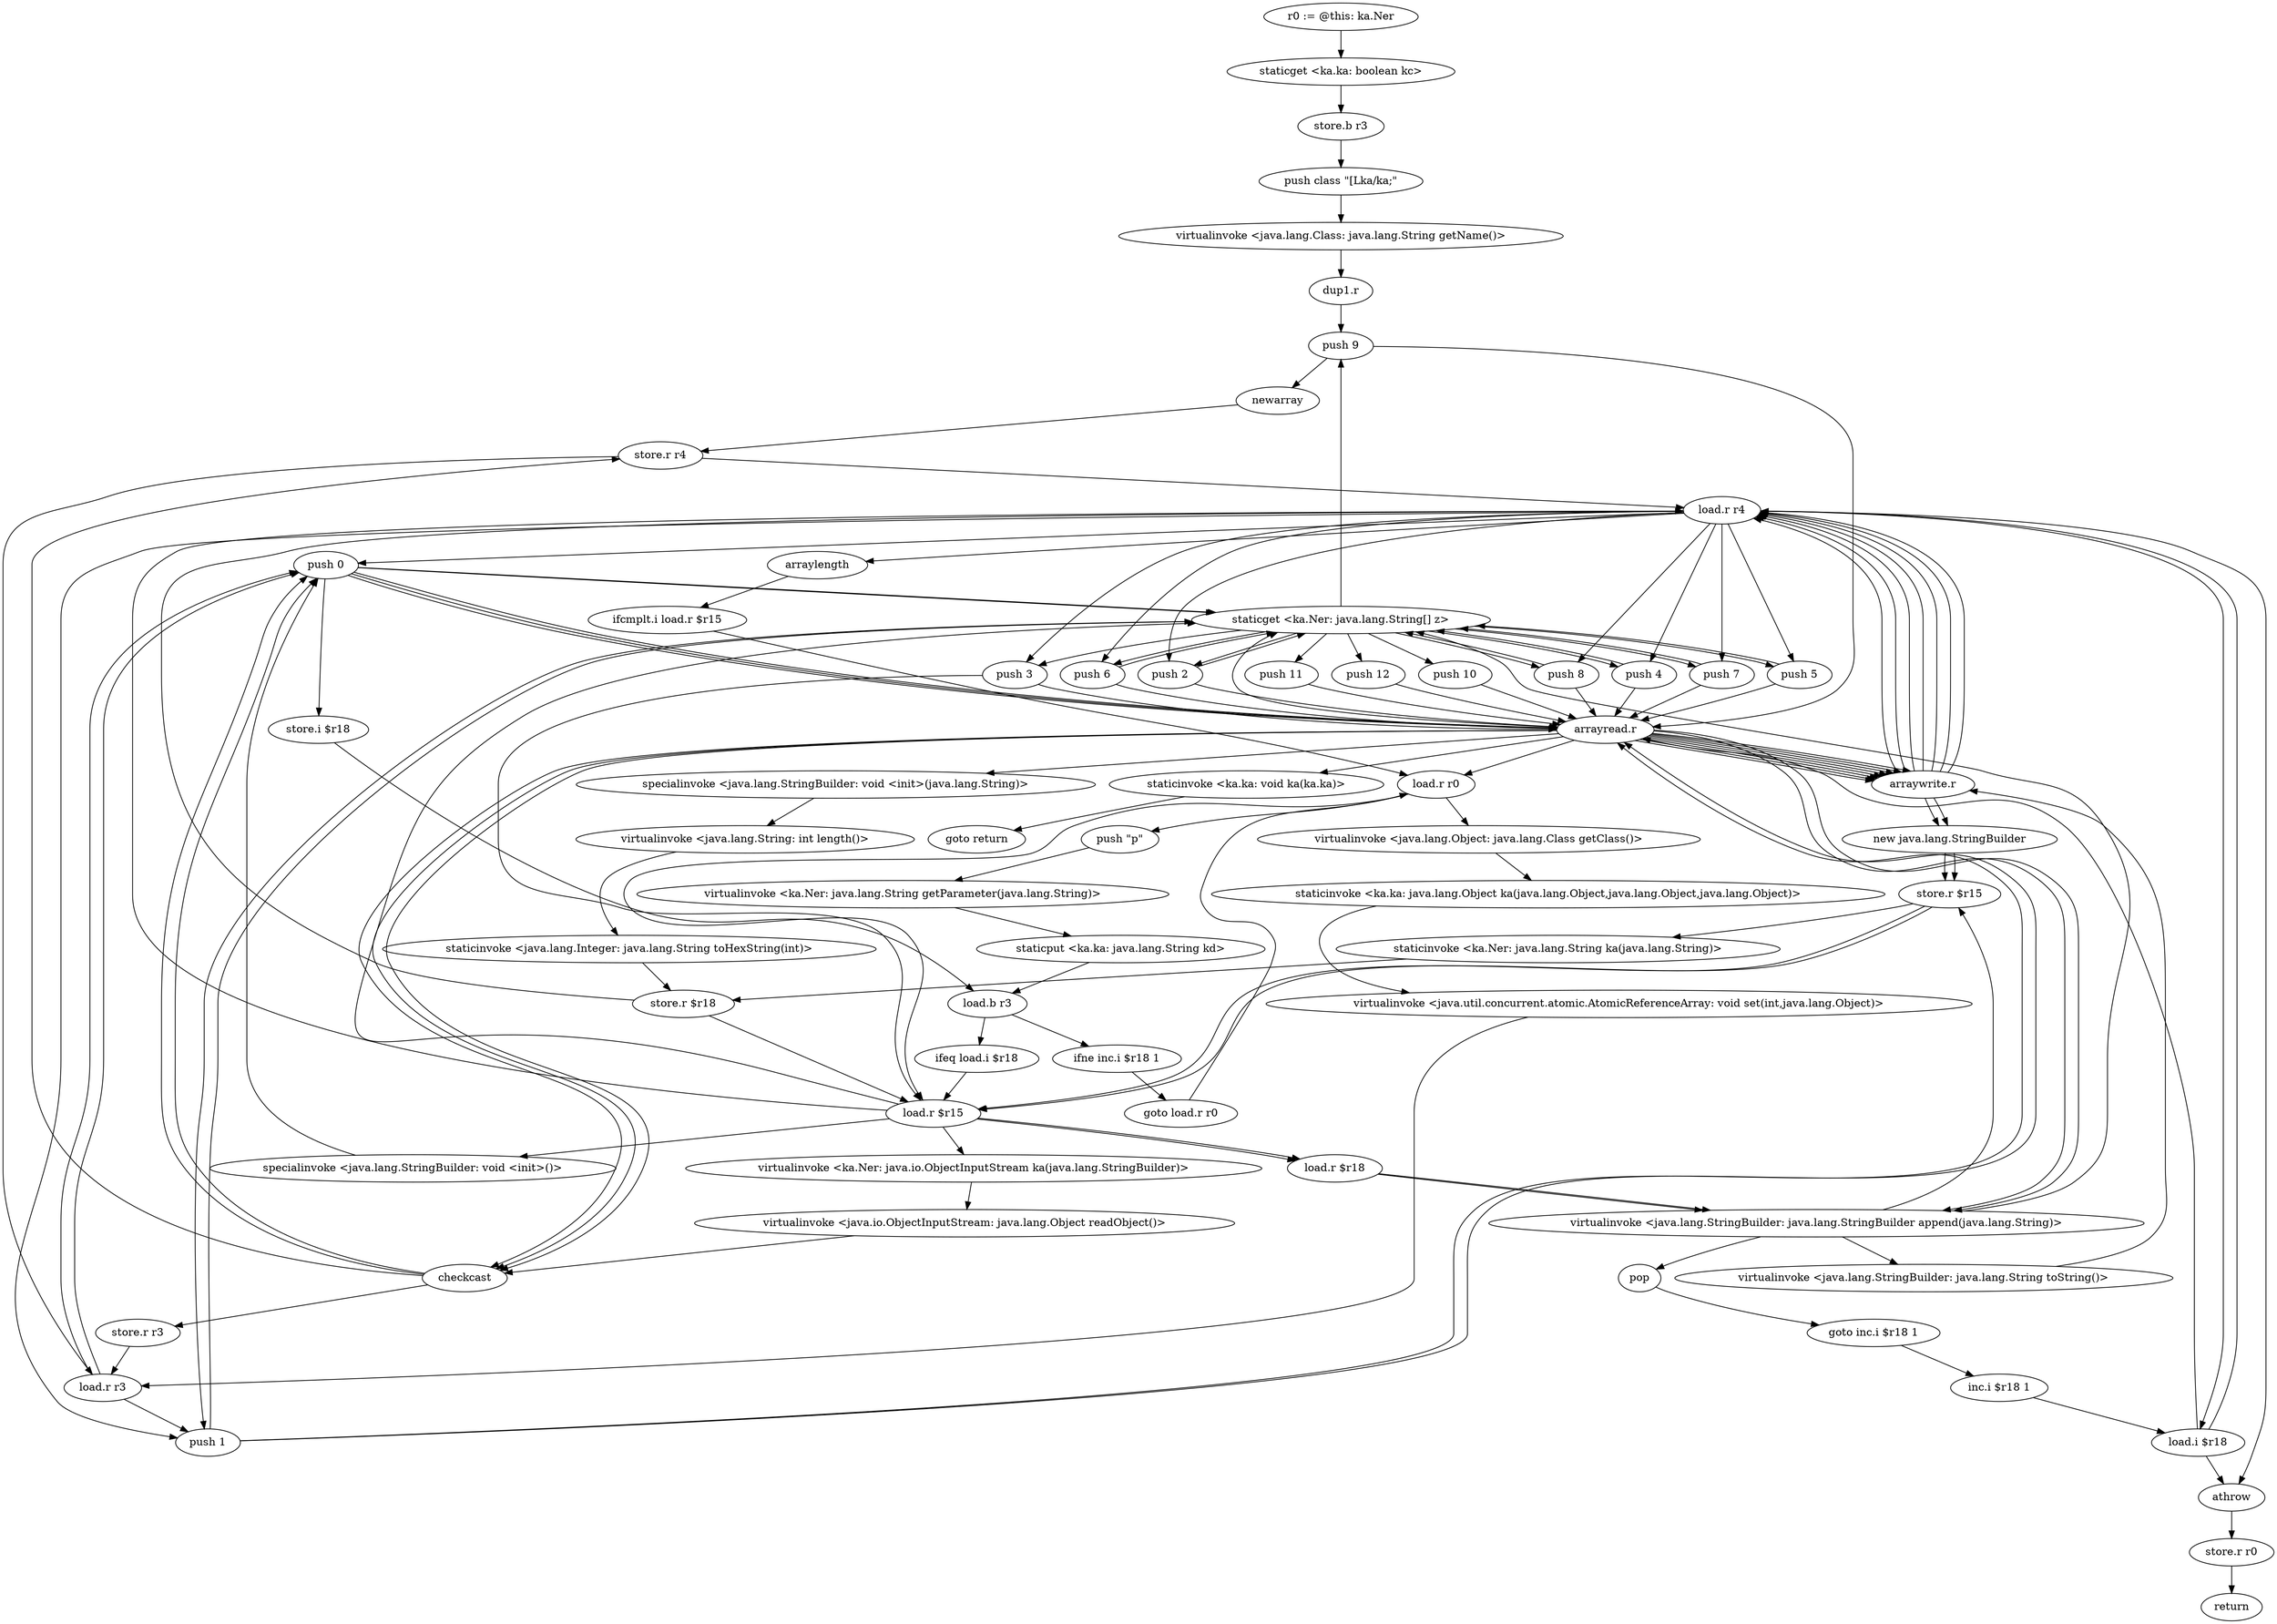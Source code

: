 digraph "" {
    "r0 := @this: ka.Ner"
    "staticget <ka.ka: boolean kc>"
    "r0 := @this: ka.Ner"->"staticget <ka.ka: boolean kc>";
    "store.b r3"
    "staticget <ka.ka: boolean kc>"->"store.b r3";
    "push class \"[Lka/ka;\""
    "store.b r3"->"push class \"[Lka/ka;\"";
    "virtualinvoke <java.lang.Class: java.lang.String getName()>"
    "push class \"[Lka/ka;\""->"virtualinvoke <java.lang.Class: java.lang.String getName()>";
    "dup1.r"
    "virtualinvoke <java.lang.Class: java.lang.String getName()>"->"dup1.r";
    "push 9"
    "dup1.r"->"push 9";
    "newarray"
    "push 9"->"newarray";
    "store.r r4"
    "newarray"->"store.r r4";
    "load.r r4"
    "store.r r4"->"load.r r4";
    "push 0"
    "load.r r4"->"push 0";
    "staticget <ka.Ner: java.lang.String[] z>"
    "push 0"->"staticget <ka.Ner: java.lang.String[] z>";
    "push 5"
    "staticget <ka.Ner: java.lang.String[] z>"->"push 5";
    "arrayread.r"
    "push 5"->"arrayread.r";
    "arraywrite.r"
    "arrayread.r"->"arraywrite.r";
    "arraywrite.r"->"load.r r4";
    "push 1"
    "load.r r4"->"push 1";
    "push 1"->"staticget <ka.Ner: java.lang.String[] z>";
    "push 6"
    "staticget <ka.Ner: java.lang.String[] z>"->"push 6";
    "push 6"->"arrayread.r";
    "arrayread.r"->"arraywrite.r";
    "arraywrite.r"->"load.r r4";
    "push 2"
    "load.r r4"->"push 2";
    "push 2"->"staticget <ka.Ner: java.lang.String[] z>";
    "staticget <ka.Ner: java.lang.String[] z>"->"push 2";
    "push 2"->"arrayread.r";
    "arrayread.r"->"arraywrite.r";
    "new java.lang.StringBuilder"
    "arraywrite.r"->"new java.lang.StringBuilder";
    "store.r $r15"
    "new java.lang.StringBuilder"->"store.r $r15";
    "load.r $r15"
    "store.r $r15"->"load.r $r15";
    "load.r $r15"->"staticget <ka.Ner: java.lang.String[] z>";
    "push 8"
    "staticget <ka.Ner: java.lang.String[] z>"->"push 8";
    "push 8"->"arrayread.r";
    "specialinvoke <java.lang.StringBuilder: void <init>(java.lang.String)>"
    "arrayread.r"->"specialinvoke <java.lang.StringBuilder: void <init>(java.lang.String)>";
    "virtualinvoke <java.lang.String: int length()>"
    "specialinvoke <java.lang.StringBuilder: void <init>(java.lang.String)>"->"virtualinvoke <java.lang.String: int length()>";
    "staticinvoke <java.lang.Integer: java.lang.String toHexString(int)>"
    "virtualinvoke <java.lang.String: int length()>"->"staticinvoke <java.lang.Integer: java.lang.String toHexString(int)>";
    "store.r $r18"
    "staticinvoke <java.lang.Integer: java.lang.String toHexString(int)>"->"store.r $r18";
    "store.r $r18"->"load.r $r15";
    "load.r $r18"
    "load.r $r15"->"load.r $r18";
    "virtualinvoke <java.lang.StringBuilder: java.lang.StringBuilder append(java.lang.String)>"
    "load.r $r18"->"virtualinvoke <java.lang.StringBuilder: java.lang.StringBuilder append(java.lang.String)>";
    "virtualinvoke <java.lang.StringBuilder: java.lang.StringBuilder append(java.lang.String)>"->"store.r $r15";
    "staticinvoke <ka.Ner: java.lang.String ka(java.lang.String)>"
    "store.r $r15"->"staticinvoke <ka.Ner: java.lang.String ka(java.lang.String)>";
    "staticinvoke <ka.Ner: java.lang.String ka(java.lang.String)>"->"store.r $r18";
    "store.r $r18"->"load.r r4";
    "push 3"
    "load.r r4"->"push 3";
    "push 3"->"load.r $r15";
    "load.r $r15"->"load.r $r18";
    "load.r $r18"->"virtualinvoke <java.lang.StringBuilder: java.lang.StringBuilder append(java.lang.String)>";
    "virtualinvoke <java.lang.StringBuilder: java.lang.StringBuilder append(java.lang.String)>"->"staticget <ka.Ner: java.lang.String[] z>";
    "push 4"
    "staticget <ka.Ner: java.lang.String[] z>"->"push 4";
    "push 4"->"arrayread.r";
    "arrayread.r"->"virtualinvoke <java.lang.StringBuilder: java.lang.StringBuilder append(java.lang.String)>";
    "virtualinvoke <java.lang.StringBuilder: java.lang.String toString()>"
    "virtualinvoke <java.lang.StringBuilder: java.lang.StringBuilder append(java.lang.String)>"->"virtualinvoke <java.lang.StringBuilder: java.lang.String toString()>";
    "virtualinvoke <java.lang.StringBuilder: java.lang.String toString()>"->"arraywrite.r";
    "arraywrite.r"->"load.r r4";
    "load.r r4"->"push 4";
    "push 4"->"staticget <ka.Ner: java.lang.String[] z>";
    "staticget <ka.Ner: java.lang.String[] z>"->"push 3";
    "push 3"->"arrayread.r";
    "arrayread.r"->"arraywrite.r";
    "arraywrite.r"->"load.r r4";
    "load.r r4"->"push 5";
    "push 5"->"staticget <ka.Ner: java.lang.String[] z>";
    "push 11"
    "staticget <ka.Ner: java.lang.String[] z>"->"push 11";
    "push 11"->"arrayread.r";
    "arrayread.r"->"arraywrite.r";
    "arraywrite.r"->"load.r r4";
    "load.r r4"->"push 6";
    "push 6"->"staticget <ka.Ner: java.lang.String[] z>";
    "staticget <ka.Ner: java.lang.String[] z>"->"push 1";
    "push 1"->"arrayread.r";
    "arrayread.r"->"arraywrite.r";
    "arraywrite.r"->"load.r r4";
    "push 7"
    "load.r r4"->"push 7";
    "push 7"->"staticget <ka.Ner: java.lang.String[] z>";
    "staticget <ka.Ner: java.lang.String[] z>"->"push 7";
    "push 7"->"arrayread.r";
    "arrayread.r"->"arraywrite.r";
    "arraywrite.r"->"load.r r4";
    "load.r r4"->"push 8";
    "push 8"->"staticget <ka.Ner: java.lang.String[] z>";
    "push 12"
    "staticget <ka.Ner: java.lang.String[] z>"->"push 12";
    "push 12"->"arrayread.r";
    "arrayread.r"->"arraywrite.r";
    "arraywrite.r"->"new java.lang.StringBuilder";
    "new java.lang.StringBuilder"->"store.r $r15";
    "store.r $r15"->"load.r $r15";
    "specialinvoke <java.lang.StringBuilder: void <init>()>"
    "load.r $r15"->"specialinvoke <java.lang.StringBuilder: void <init>()>";
    "specialinvoke <java.lang.StringBuilder: void <init>()>"->"push 0";
    "store.i $r18"
    "push 0"->"store.i $r18";
    "load.b r3"
    "store.i $r18"->"load.b r3";
    "ifeq load.i $r18"
    "load.b r3"->"ifeq load.i $r18";
    "ifeq load.i $r18"->"load.r $r15";
    "load.r $r15"->"load.r r4";
    "load.i $r18"
    "load.r r4"->"load.i $r18";
    "athrow"
    "load.i $r18"->"athrow";
    "store.r r0"
    "athrow"->"store.r r0";
    "return"
    "store.r r0"->"return";
    "load.i $r18"->"arrayread.r";
    "arrayread.r"->"virtualinvoke <java.lang.StringBuilder: java.lang.StringBuilder append(java.lang.String)>";
    "pop"
    "virtualinvoke <java.lang.StringBuilder: java.lang.StringBuilder append(java.lang.String)>"->"pop";
    "goto inc.i $r18 1"
    "pop"->"goto inc.i $r18 1";
    "inc.i $r18 1"
    "goto inc.i $r18 1"->"inc.i $r18 1";
    "inc.i $r18 1"->"load.i $r18";
    "load.i $r18"->"load.r r4";
    "load.r r4"->"athrow";
    "arraylength"
    "load.r r4"->"arraylength";
    "ifcmplt.i load.r $r15"
    "arraylength"->"ifcmplt.i load.r $r15";
    "load.r r0"
    "ifcmplt.i load.r $r15"->"load.r r0";
    "push \"p\""
    "load.r r0"->"push \"p\"";
    "virtualinvoke <ka.Ner: java.lang.String getParameter(java.lang.String)>"
    "push \"p\""->"virtualinvoke <ka.Ner: java.lang.String getParameter(java.lang.String)>";
    "staticput <ka.ka: java.lang.String kd>"
    "virtualinvoke <ka.Ner: java.lang.String getParameter(java.lang.String)>"->"staticput <ka.ka: java.lang.String kd>";
    "staticput <ka.ka: java.lang.String kd>"->"load.b r3";
    "ifne inc.i $r18 1"
    "load.b r3"->"ifne inc.i $r18 1";
    "goto load.r r0"
    "ifne inc.i $r18 1"->"goto load.r r0";
    "goto load.r r0"->"load.r r0";
    "load.r r0"->"load.r $r15";
    "virtualinvoke <ka.Ner: java.io.ObjectInputStream ka(java.lang.StringBuilder)>"
    "load.r $r15"->"virtualinvoke <ka.Ner: java.io.ObjectInputStream ka(java.lang.StringBuilder)>";
    "virtualinvoke <java.io.ObjectInputStream: java.lang.Object readObject()>"
    "virtualinvoke <ka.Ner: java.io.ObjectInputStream ka(java.lang.StringBuilder)>"->"virtualinvoke <java.io.ObjectInputStream: java.lang.Object readObject()>";
    "checkcast"
    "virtualinvoke <java.io.ObjectInputStream: java.lang.Object readObject()>"->"checkcast";
    "store.r r3"
    "checkcast"->"store.r r3";
    "load.r r3"
    "store.r r3"->"load.r r3";
    "load.r r3"->"push 0";
    "push 0"->"arrayread.r";
    "arrayread.r"->"checkcast";
    "checkcast"->"store.r r4";
    "store.r r4"->"load.r r3";
    "load.r r3"->"push 1";
    "push 1"->"arrayread.r";
    "arrayread.r"->"checkcast";
    "checkcast"->"push 0";
    "push 0"->"staticget <ka.Ner: java.lang.String[] z>";
    "push 10"
    "staticget <ka.Ner: java.lang.String[] z>"->"push 10";
    "push 10"->"arrayread.r";
    "arrayread.r"->"staticget <ka.Ner: java.lang.String[] z>";
    "staticget <ka.Ner: java.lang.String[] z>"->"push 9";
    "push 9"->"arrayread.r";
    "arrayread.r"->"load.r r0";
    "virtualinvoke <java.lang.Object: java.lang.Class getClass()>"
    "load.r r0"->"virtualinvoke <java.lang.Object: java.lang.Class getClass()>";
    "staticinvoke <ka.ka: java.lang.Object ka(java.lang.Object,java.lang.Object,java.lang.Object)>"
    "virtualinvoke <java.lang.Object: java.lang.Class getClass()>"->"staticinvoke <ka.ka: java.lang.Object ka(java.lang.Object,java.lang.Object,java.lang.Object)>";
    "virtualinvoke <java.util.concurrent.atomic.AtomicReferenceArray: void set(int,java.lang.Object)>"
    "staticinvoke <ka.ka: java.lang.Object ka(java.lang.Object,java.lang.Object,java.lang.Object)>"->"virtualinvoke <java.util.concurrent.atomic.AtomicReferenceArray: void set(int,java.lang.Object)>";
    "virtualinvoke <java.util.concurrent.atomic.AtomicReferenceArray: void set(int,java.lang.Object)>"->"load.r r3";
    "load.r r3"->"push 0";
    "push 0"->"arrayread.r";
    "arrayread.r"->"checkcast";
    "checkcast"->"push 0";
    "push 0"->"arrayread.r";
    "staticinvoke <ka.ka: void ka(ka.ka)>"
    "arrayread.r"->"staticinvoke <ka.ka: void ka(ka.ka)>";
    "goto return"
    "staticinvoke <ka.ka: void ka(ka.ka)>"->"goto return";
}
